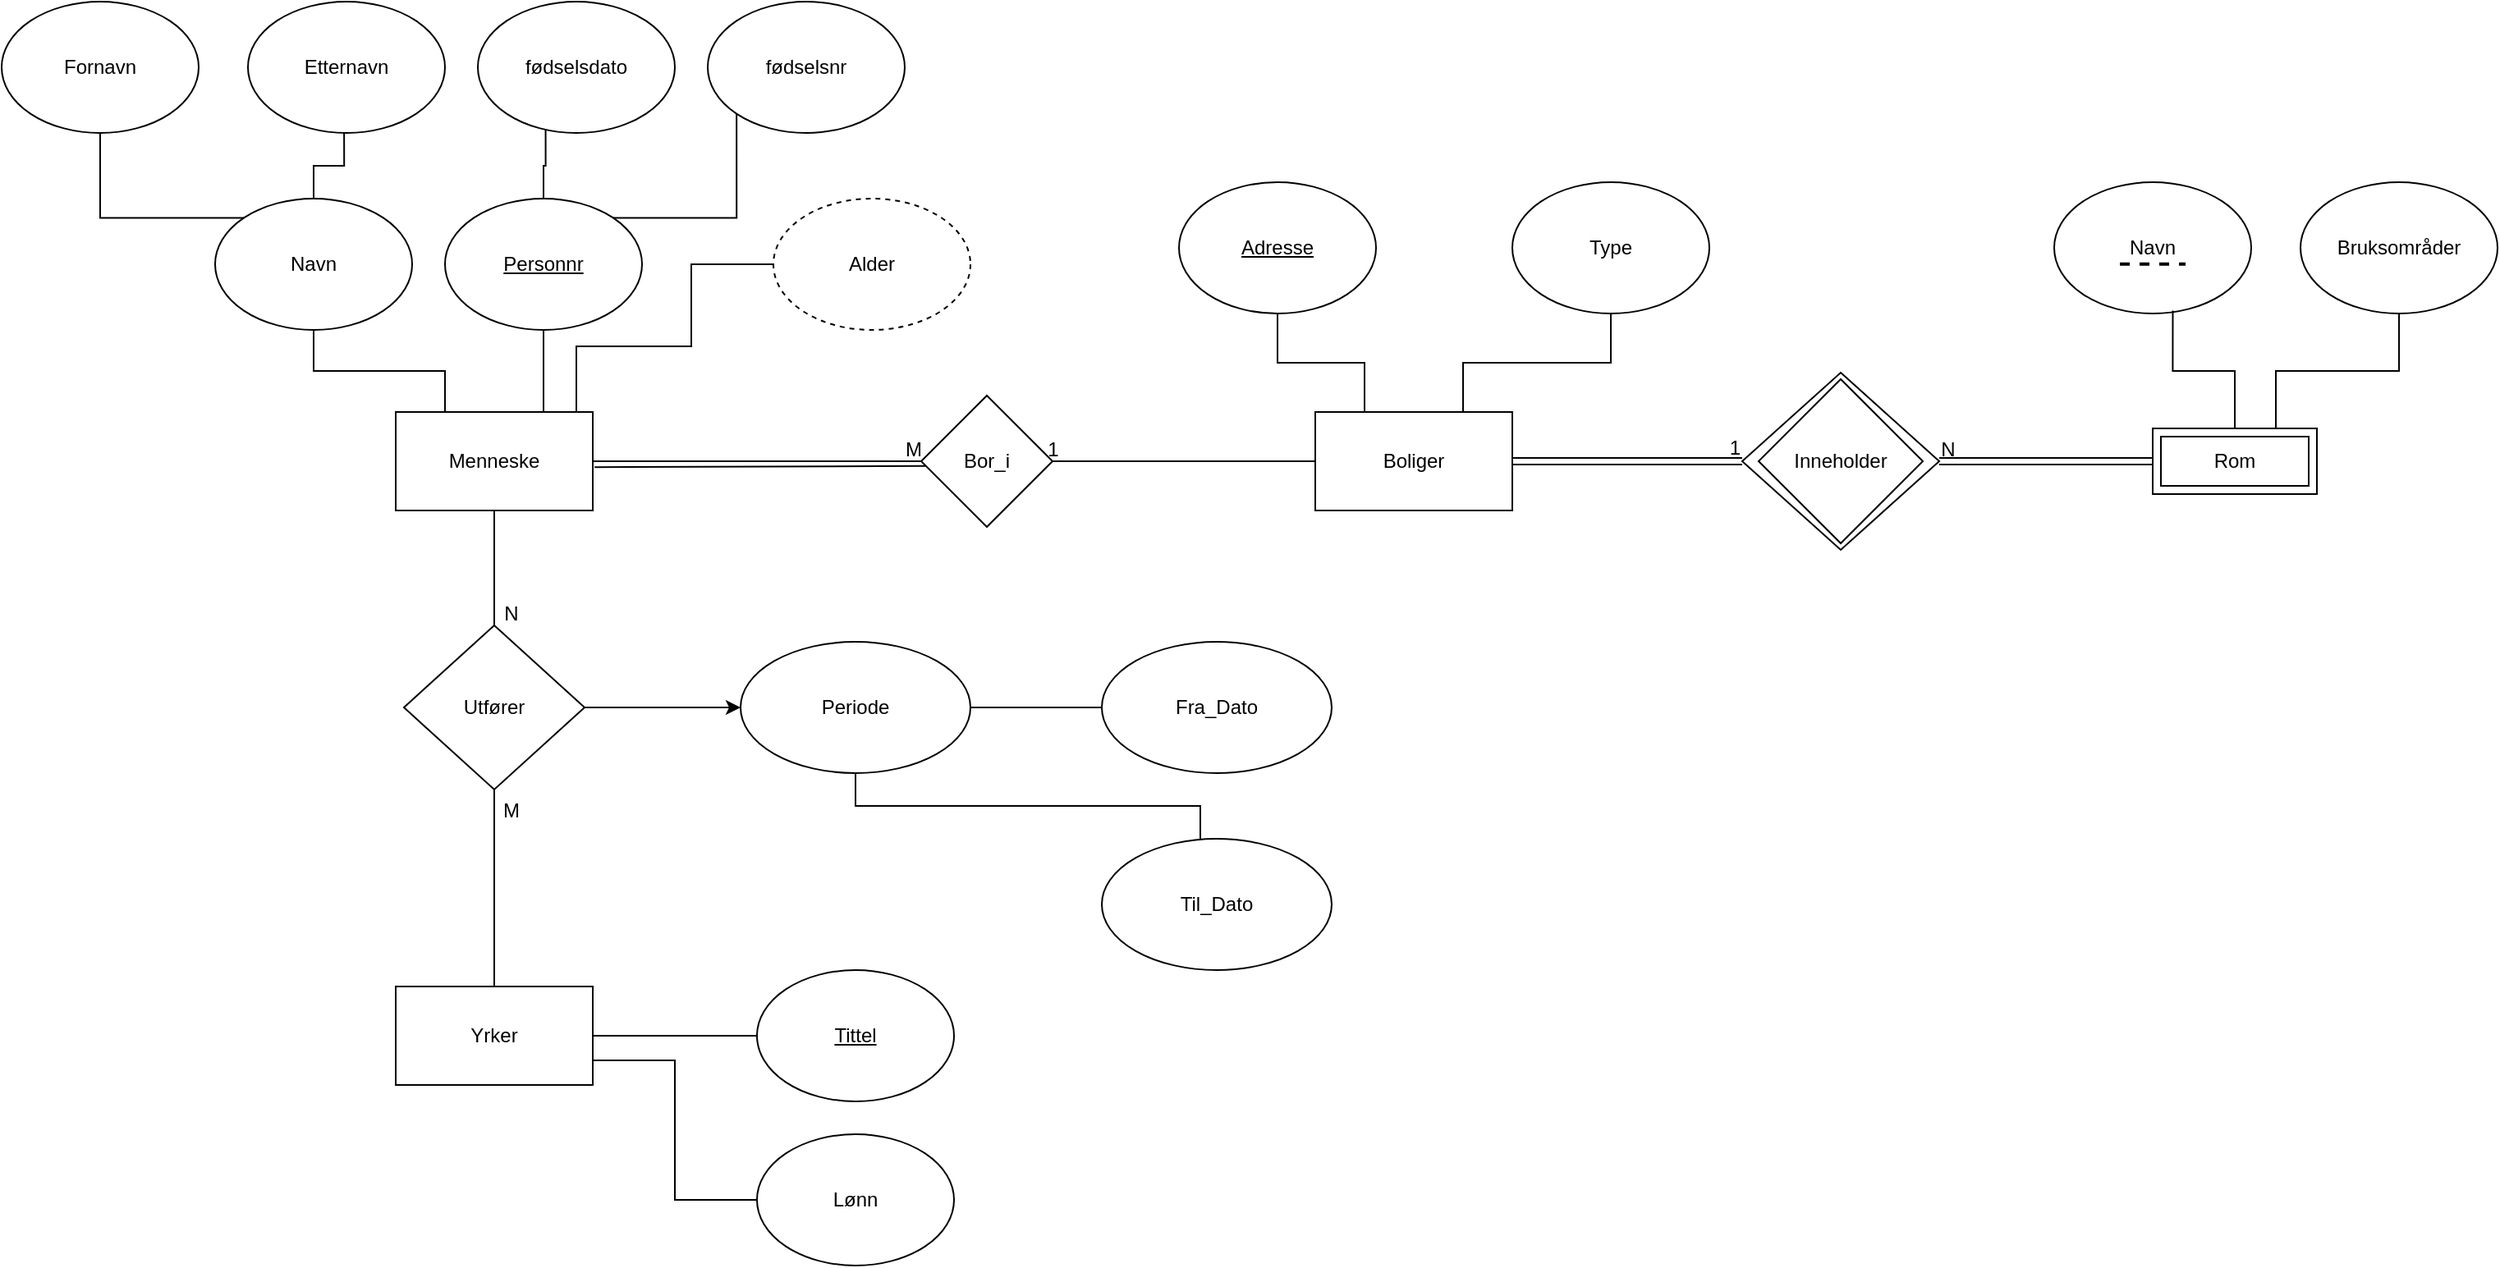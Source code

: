 <mxfile version="21.7.4" type="github">
  <diagram name="Page-1" id="F13M3PTqx_8kNUvedSjd">
    <mxGraphModel dx="1434" dy="769" grid="1" gridSize="10" guides="1" tooltips="1" connect="1" arrows="1" fold="1" page="1" pageScale="1" pageWidth="827" pageHeight="1169" math="0" shadow="0">
      <root>
        <mxCell id="0" />
        <mxCell id="1" parent="0" />
        <mxCell id="RuO9l1L-OgYIJ2cfLx8g-15" style="edgeStyle=orthogonalEdgeStyle;rounded=0;orthogonalLoop=1;jettySize=auto;html=1;exitX=0.75;exitY=0;exitDx=0;exitDy=0;entryX=0.5;entryY=1;entryDx=0;entryDy=0;endArrow=none;endFill=0;" parent="1" source="RuO9l1L-OgYIJ2cfLx8g-1" target="RuO9l1L-OgYIJ2cfLx8g-5" edge="1">
          <mxGeometry relative="1" as="geometry" />
        </mxCell>
        <mxCell id="RuO9l1L-OgYIJ2cfLx8g-16" style="edgeStyle=orthogonalEdgeStyle;rounded=0;orthogonalLoop=1;jettySize=auto;html=1;exitX=0.25;exitY=0;exitDx=0;exitDy=0;entryX=0.5;entryY=1;entryDx=0;entryDy=0;endArrow=none;endFill=0;" parent="1" source="RuO9l1L-OgYIJ2cfLx8g-1" target="RuO9l1L-OgYIJ2cfLx8g-2" edge="1">
          <mxGeometry relative="1" as="geometry" />
        </mxCell>
        <mxCell id="RuO9l1L-OgYIJ2cfLx8g-17" style="edgeStyle=orthogonalEdgeStyle;rounded=0;orthogonalLoop=1;jettySize=auto;html=1;exitX=0.877;exitY=0.008;exitDx=0;exitDy=0;entryX=0;entryY=0.5;entryDx=0;entryDy=0;endArrow=none;endFill=0;exitPerimeter=0;" parent="1" source="RuO9l1L-OgYIJ2cfLx8g-1" target="RuO9l1L-OgYIJ2cfLx8g-14" edge="1">
          <mxGeometry relative="1" as="geometry">
            <Array as="points">
              <mxPoint x="460" y="271" />
              <mxPoint x="460" y="230" />
              <mxPoint x="530" y="230" />
              <mxPoint x="530" y="180" />
            </Array>
          </mxGeometry>
        </mxCell>
        <mxCell id="RuO9l1L-OgYIJ2cfLx8g-26" style="edgeStyle=orthogonalEdgeStyle;rounded=0;orthogonalLoop=1;jettySize=auto;html=1;exitX=1;exitY=0.5;exitDx=0;exitDy=0;entryX=0;entryY=0.5;entryDx=0;entryDy=0;endArrow=none;endFill=0;" parent="1" source="RuO9l1L-OgYIJ2cfLx8g-1" target="RuO9l1L-OgYIJ2cfLx8g-24" edge="1">
          <mxGeometry relative="1" as="geometry" />
        </mxCell>
        <mxCell id="RuO9l1L-OgYIJ2cfLx8g-59" value="" style="edgeStyle=orthogonalEdgeStyle;rounded=0;orthogonalLoop=1;jettySize=auto;html=1;endArrow=none;endFill=0;" parent="1" source="RuO9l1L-OgYIJ2cfLx8g-1" target="RuO9l1L-OgYIJ2cfLx8g-58" edge="1">
          <mxGeometry relative="1" as="geometry" />
        </mxCell>
        <mxCell id="RuO9l1L-OgYIJ2cfLx8g-1" value="Menneske" style="rounded=0;whiteSpace=wrap;html=1;" parent="1" vertex="1">
          <mxGeometry x="350" y="270" width="120" height="60" as="geometry" />
        </mxCell>
        <mxCell id="RuO9l1L-OgYIJ2cfLx8g-12" style="edgeStyle=orthogonalEdgeStyle;rounded=0;orthogonalLoop=1;jettySize=auto;html=1;exitX=0.5;exitY=0;exitDx=0;exitDy=0;entryX=0.488;entryY=0.982;entryDx=0;entryDy=0;entryPerimeter=0;endArrow=none;endFill=0;" parent="1" source="RuO9l1L-OgYIJ2cfLx8g-2" target="RuO9l1L-OgYIJ2cfLx8g-4" edge="1">
          <mxGeometry relative="1" as="geometry" />
        </mxCell>
        <mxCell id="RuO9l1L-OgYIJ2cfLx8g-13" style="edgeStyle=orthogonalEdgeStyle;rounded=0;orthogonalLoop=1;jettySize=auto;html=1;exitX=0;exitY=0;exitDx=0;exitDy=0;endArrow=none;endFill=0;" parent="1" source="RuO9l1L-OgYIJ2cfLx8g-2" target="RuO9l1L-OgYIJ2cfLx8g-3" edge="1">
          <mxGeometry relative="1" as="geometry" />
        </mxCell>
        <mxCell id="RuO9l1L-OgYIJ2cfLx8g-2" value="Navn" style="ellipse;whiteSpace=wrap;html=1;" parent="1" vertex="1">
          <mxGeometry x="240" y="140" width="120" height="80" as="geometry" />
        </mxCell>
        <mxCell id="RuO9l1L-OgYIJ2cfLx8g-3" value="Fornavn" style="ellipse;whiteSpace=wrap;html=1;" parent="1" vertex="1">
          <mxGeometry x="110" y="20" width="120" height="80" as="geometry" />
        </mxCell>
        <mxCell id="RuO9l1L-OgYIJ2cfLx8g-4" value="Etternavn" style="ellipse;whiteSpace=wrap;html=1;" parent="1" vertex="1">
          <mxGeometry x="260" y="20" width="120" height="80" as="geometry" />
        </mxCell>
        <mxCell id="RuO9l1L-OgYIJ2cfLx8g-9" style="edgeStyle=orthogonalEdgeStyle;rounded=0;orthogonalLoop=1;jettySize=auto;html=1;exitX=1;exitY=0;exitDx=0;exitDy=0;entryX=0;entryY=1;entryDx=0;entryDy=0;endArrow=none;endFill=0;" parent="1" source="RuO9l1L-OgYIJ2cfLx8g-5" target="RuO9l1L-OgYIJ2cfLx8g-7" edge="1">
          <mxGeometry relative="1" as="geometry" />
        </mxCell>
        <mxCell id="RuO9l1L-OgYIJ2cfLx8g-11" style="edgeStyle=orthogonalEdgeStyle;rounded=0;orthogonalLoop=1;jettySize=auto;html=1;exitX=0.5;exitY=0;exitDx=0;exitDy=0;entryX=0.344;entryY=0.974;entryDx=0;entryDy=0;entryPerimeter=0;endArrow=none;endFill=0;" parent="1" source="RuO9l1L-OgYIJ2cfLx8g-5" target="RuO9l1L-OgYIJ2cfLx8g-6" edge="1">
          <mxGeometry relative="1" as="geometry" />
        </mxCell>
        <mxCell id="RuO9l1L-OgYIJ2cfLx8g-5" value="&lt;u&gt;Personnr&lt;/u&gt;" style="ellipse;whiteSpace=wrap;html=1;" parent="1" vertex="1">
          <mxGeometry x="380" y="140" width="120" height="80" as="geometry" />
        </mxCell>
        <mxCell id="RuO9l1L-OgYIJ2cfLx8g-6" value="fødselsdato" style="ellipse;whiteSpace=wrap;html=1;" parent="1" vertex="1">
          <mxGeometry x="400" y="20" width="120" height="80" as="geometry" />
        </mxCell>
        <mxCell id="RuO9l1L-OgYIJ2cfLx8g-7" value="fødselsnr" style="ellipse;whiteSpace=wrap;html=1;" parent="1" vertex="1">
          <mxGeometry x="540" y="20" width="120" height="80" as="geometry" />
        </mxCell>
        <mxCell id="RuO9l1L-OgYIJ2cfLx8g-14" value="Alder" style="ellipse;whiteSpace=wrap;html=1;dashed=1;" parent="1" vertex="1">
          <mxGeometry x="580" y="140" width="120" height="80" as="geometry" />
        </mxCell>
        <mxCell id="RuO9l1L-OgYIJ2cfLx8g-35" style="edgeStyle=orthogonalEdgeStyle;rounded=0;orthogonalLoop=1;jettySize=auto;html=1;exitX=0.25;exitY=0;exitDx=0;exitDy=0;endArrow=none;endFill=0;" parent="1" source="RuO9l1L-OgYIJ2cfLx8g-18" target="RuO9l1L-OgYIJ2cfLx8g-33" edge="1">
          <mxGeometry relative="1" as="geometry" />
        </mxCell>
        <mxCell id="RuO9l1L-OgYIJ2cfLx8g-36" style="edgeStyle=orthogonalEdgeStyle;rounded=0;orthogonalLoop=1;jettySize=auto;html=1;exitX=0.75;exitY=0;exitDx=0;exitDy=0;endArrow=none;endFill=0;" parent="1" source="RuO9l1L-OgYIJ2cfLx8g-18" target="RuO9l1L-OgYIJ2cfLx8g-34" edge="1">
          <mxGeometry relative="1" as="geometry" />
        </mxCell>
        <mxCell id="RuO9l1L-OgYIJ2cfLx8g-18" value="Boliger" style="rounded=0;whiteSpace=wrap;html=1;" parent="1" vertex="1">
          <mxGeometry x="910" y="270" width="120" height="60" as="geometry" />
        </mxCell>
        <mxCell id="RuO9l1L-OgYIJ2cfLx8g-27" style="edgeStyle=orthogonalEdgeStyle;rounded=0;orthogonalLoop=1;jettySize=auto;html=1;exitX=1;exitY=0.5;exitDx=0;exitDy=0;entryX=0;entryY=0.5;entryDx=0;entryDy=0;endArrow=none;endFill=0;" parent="1" source="RuO9l1L-OgYIJ2cfLx8g-24" target="RuO9l1L-OgYIJ2cfLx8g-18" edge="1">
          <mxGeometry relative="1" as="geometry" />
        </mxCell>
        <mxCell id="RuO9l1L-OgYIJ2cfLx8g-24" value="Bor_i" style="rhombus;whiteSpace=wrap;html=1;" parent="1" vertex="1">
          <mxGeometry x="670" y="260" width="80" height="80" as="geometry" />
        </mxCell>
        <mxCell id="RuO9l1L-OgYIJ2cfLx8g-30" value="1" style="text;html=1;align=center;verticalAlign=middle;resizable=0;points=[];autosize=1;strokeColor=none;fillColor=none;" parent="1" vertex="1">
          <mxGeometry x="735" y="278" width="30" height="30" as="geometry" />
        </mxCell>
        <mxCell id="RuO9l1L-OgYIJ2cfLx8g-31" value="M" style="text;html=1;align=center;verticalAlign=middle;resizable=0;points=[];autosize=1;strokeColor=none;fillColor=none;" parent="1" vertex="1">
          <mxGeometry x="650" y="278" width="30" height="30" as="geometry" />
        </mxCell>
        <mxCell id="RuO9l1L-OgYIJ2cfLx8g-33" value="&lt;u&gt;Adresse&lt;/u&gt;" style="ellipse;whiteSpace=wrap;html=1;" parent="1" vertex="1">
          <mxGeometry x="827" y="130" width="120" height="80" as="geometry" />
        </mxCell>
        <mxCell id="RuO9l1L-OgYIJ2cfLx8g-34" value="&lt;div&gt;Type&lt;/div&gt;" style="ellipse;whiteSpace=wrap;html=1;" parent="1" vertex="1">
          <mxGeometry x="1030" y="130" width="120" height="80" as="geometry" />
        </mxCell>
        <mxCell id="RuO9l1L-OgYIJ2cfLx8g-37" value="Inneholder" style="rhombus;whiteSpace=wrap;html=1;" parent="1" vertex="1">
          <mxGeometry x="1170" y="246" width="120" height="108" as="geometry" />
        </mxCell>
        <mxCell id="RuO9l1L-OgYIJ2cfLx8g-57" style="edgeStyle=orthogonalEdgeStyle;rounded=0;orthogonalLoop=1;jettySize=auto;html=1;exitX=0.75;exitY=0;exitDx=0;exitDy=0;entryX=0.5;entryY=1;entryDx=0;entryDy=0;endArrow=none;endFill=0;" parent="1" source="7yMVdNxwcbJNJOIwG-Q_-1" target="RuO9l1L-OgYIJ2cfLx8g-56" edge="1">
          <mxGeometry relative="1" as="geometry">
            <Array as="points">
              <mxPoint x="1495" y="245" />
              <mxPoint x="1570" y="245" />
            </Array>
          </mxGeometry>
        </mxCell>
        <mxCell id="RuO9l1L-OgYIJ2cfLx8g-43" value="Navn" style="ellipse;whiteSpace=wrap;html=1;perimeterSpacing=0;strokeColor=default;gradientColor=none;fillColor=default;" parent="1" vertex="1">
          <mxGeometry x="1360" y="130" width="120" height="80" as="geometry" />
        </mxCell>
        <mxCell id="RuO9l1L-OgYIJ2cfLx8g-47" style="edgeStyle=orthogonalEdgeStyle;rounded=0;orthogonalLoop=1;jettySize=auto;html=1;exitX=0.5;exitY=0;exitDx=0;exitDy=0;entryX=0.602;entryY=0.978;entryDx=0;entryDy=0;entryPerimeter=0;endArrow=none;endFill=0;" parent="1" source="7yMVdNxwcbJNJOIwG-Q_-1" target="RuO9l1L-OgYIJ2cfLx8g-43" edge="1">
          <mxGeometry relative="1" as="geometry">
            <mxPoint x="1470.58" y="268.18" as="sourcePoint" />
            <mxPoint x="1452.15" y="214.64" as="targetPoint" />
          </mxGeometry>
        </mxCell>
        <mxCell id="RuO9l1L-OgYIJ2cfLx8g-48" value="" style="endArrow=none;dashed=1;html=1;strokeWidth=2;rounded=0;" parent="1" edge="1">
          <mxGeometry width="50" height="50" relative="1" as="geometry">
            <mxPoint x="1400" y="179.82" as="sourcePoint" />
            <mxPoint x="1440" y="179.82" as="targetPoint" />
          </mxGeometry>
        </mxCell>
        <mxCell id="RuO9l1L-OgYIJ2cfLx8g-53" value="N" style="text;html=1;align=center;verticalAlign=middle;resizable=0;points=[];autosize=1;strokeColor=none;fillColor=none;" parent="1" vertex="1">
          <mxGeometry x="1280" y="278" width="30" height="30" as="geometry" />
        </mxCell>
        <mxCell id="RuO9l1L-OgYIJ2cfLx8g-55" value="" style="rhombus;whiteSpace=wrap;html=1;fillColor=none;" parent="1" vertex="1">
          <mxGeometry x="1180" y="250" width="100" height="100" as="geometry" />
        </mxCell>
        <mxCell id="RuO9l1L-OgYIJ2cfLx8g-56" value="Bruksområder" style="ellipse;whiteSpace=wrap;html=1;" parent="1" vertex="1">
          <mxGeometry x="1510" y="130" width="120" height="80" as="geometry" />
        </mxCell>
        <mxCell id="RuO9l1L-OgYIJ2cfLx8g-64" style="edgeStyle=orthogonalEdgeStyle;rounded=0;orthogonalLoop=1;jettySize=auto;html=1;exitX=0.5;exitY=1;exitDx=0;exitDy=0;entryX=0.5;entryY=0;entryDx=0;entryDy=0;endArrow=none;endFill=0;" parent="1" source="RuO9l1L-OgYIJ2cfLx8g-58" target="RuO9l1L-OgYIJ2cfLx8g-63" edge="1">
          <mxGeometry relative="1" as="geometry" />
        </mxCell>
        <mxCell id="RuO9l1L-OgYIJ2cfLx8g-67" value="" style="edgeStyle=orthogonalEdgeStyle;rounded=0;orthogonalLoop=1;jettySize=auto;html=1;" parent="1" source="RuO9l1L-OgYIJ2cfLx8g-58" target="RuO9l1L-OgYIJ2cfLx8g-66" edge="1">
          <mxGeometry relative="1" as="geometry" />
        </mxCell>
        <mxCell id="RuO9l1L-OgYIJ2cfLx8g-58" value="Utfører" style="rhombus;whiteSpace=wrap;html=1;rounded=0;" parent="1" vertex="1">
          <mxGeometry x="355" y="400" width="110" height="100" as="geometry" />
        </mxCell>
        <mxCell id="RuO9l1L-OgYIJ2cfLx8g-62" value="" style="endArrow=none;html=1;rounded=0;exitX=1.009;exitY=0.56;exitDx=0;exitDy=0;exitPerimeter=0;entryX=0.033;entryY=0.536;entryDx=0;entryDy=0;entryPerimeter=0;" parent="1" source="RuO9l1L-OgYIJ2cfLx8g-1" target="RuO9l1L-OgYIJ2cfLx8g-24" edge="1">
          <mxGeometry width="50" height="50" relative="1" as="geometry">
            <mxPoint x="550" y="340" as="sourcePoint" />
            <mxPoint x="600" y="290" as="targetPoint" />
          </mxGeometry>
        </mxCell>
        <mxCell id="RuO9l1L-OgYIJ2cfLx8g-74" style="edgeStyle=orthogonalEdgeStyle;rounded=0;orthogonalLoop=1;jettySize=auto;html=1;exitX=1;exitY=0.5;exitDx=0;exitDy=0;entryX=0;entryY=0.5;entryDx=0;entryDy=0;endArrow=none;endFill=0;" parent="1" source="RuO9l1L-OgYIJ2cfLx8g-63" target="RuO9l1L-OgYIJ2cfLx8g-73" edge="1">
          <mxGeometry relative="1" as="geometry" />
        </mxCell>
        <mxCell id="RuO9l1L-OgYIJ2cfLx8g-76" style="edgeStyle=orthogonalEdgeStyle;rounded=0;orthogonalLoop=1;jettySize=auto;html=1;exitX=1;exitY=0.75;exitDx=0;exitDy=0;entryX=0;entryY=0.5;entryDx=0;entryDy=0;endArrow=none;endFill=0;" parent="1" source="RuO9l1L-OgYIJ2cfLx8g-63" target="RuO9l1L-OgYIJ2cfLx8g-75" edge="1">
          <mxGeometry relative="1" as="geometry" />
        </mxCell>
        <mxCell id="RuO9l1L-OgYIJ2cfLx8g-63" value="Yrker" style="rounded=0;whiteSpace=wrap;html=1;" parent="1" vertex="1">
          <mxGeometry x="350" y="620" width="120" height="60" as="geometry" />
        </mxCell>
        <mxCell id="RuO9l1L-OgYIJ2cfLx8g-69" value="" style="edgeStyle=orthogonalEdgeStyle;rounded=0;orthogonalLoop=1;jettySize=auto;html=1;endArrow=none;endFill=0;" parent="1" source="RuO9l1L-OgYIJ2cfLx8g-66" target="RuO9l1L-OgYIJ2cfLx8g-68" edge="1">
          <mxGeometry relative="1" as="geometry" />
        </mxCell>
        <mxCell id="RuO9l1L-OgYIJ2cfLx8g-72" value="" style="edgeStyle=orthogonalEdgeStyle;rounded=0;orthogonalLoop=1;jettySize=auto;html=1;endArrow=none;endFill=0;" parent="1" source="RuO9l1L-OgYIJ2cfLx8g-66" target="RuO9l1L-OgYIJ2cfLx8g-71" edge="1">
          <mxGeometry relative="1" as="geometry">
            <Array as="points">
              <mxPoint x="630" y="510" />
              <mxPoint x="840" y="510" />
            </Array>
          </mxGeometry>
        </mxCell>
        <mxCell id="RuO9l1L-OgYIJ2cfLx8g-66" value="Periode" style="ellipse;whiteSpace=wrap;html=1;rounded=0;" parent="1" vertex="1">
          <mxGeometry x="560" y="410" width="140" height="80" as="geometry" />
        </mxCell>
        <mxCell id="RuO9l1L-OgYIJ2cfLx8g-68" value="Fra_Dato" style="ellipse;whiteSpace=wrap;html=1;rounded=0;" parent="1" vertex="1">
          <mxGeometry x="780" y="410" width="140" height="80" as="geometry" />
        </mxCell>
        <mxCell id="RuO9l1L-OgYIJ2cfLx8g-71" value="Til_Dato" style="ellipse;whiteSpace=wrap;html=1;rounded=0;" parent="1" vertex="1">
          <mxGeometry x="780" y="530" width="140" height="80" as="geometry" />
        </mxCell>
        <mxCell id="RuO9l1L-OgYIJ2cfLx8g-73" value="&lt;u&gt;Tittel&lt;/u&gt;" style="ellipse;whiteSpace=wrap;html=1;" parent="1" vertex="1">
          <mxGeometry x="570" y="610" width="120" height="80" as="geometry" />
        </mxCell>
        <mxCell id="RuO9l1L-OgYIJ2cfLx8g-75" value="Lønn" style="ellipse;whiteSpace=wrap;html=1;" parent="1" vertex="1">
          <mxGeometry x="570" y="710" width="120" height="80" as="geometry" />
        </mxCell>
        <mxCell id="RuO9l1L-OgYIJ2cfLx8g-77" value="N" style="text;html=1;align=center;verticalAlign=middle;resizable=0;points=[];autosize=1;strokeColor=none;fillColor=none;" parent="1" vertex="1">
          <mxGeometry x="405" y="378" width="30" height="30" as="geometry" />
        </mxCell>
        <mxCell id="RuO9l1L-OgYIJ2cfLx8g-78" value="M" style="text;html=1;align=center;verticalAlign=middle;resizable=0;points=[];autosize=1;strokeColor=none;fillColor=none;" parent="1" vertex="1">
          <mxGeometry x="405" y="498" width="30" height="30" as="geometry" />
        </mxCell>
        <mxCell id="7yMVdNxwcbJNJOIwG-Q_-1" value="Rom" style="shape=ext;margin=3;double=1;whiteSpace=wrap;html=1;align=center;" vertex="1" parent="1">
          <mxGeometry x="1420" y="280" width="100" height="40" as="geometry" />
        </mxCell>
        <mxCell id="7yMVdNxwcbJNJOIwG-Q_-2" value="" style="shape=link;html=1;rounded=0;entryX=0;entryY=0.5;entryDx=0;entryDy=0;" edge="1" parent="1" source="RuO9l1L-OgYIJ2cfLx8g-37" target="7yMVdNxwcbJNJOIwG-Q_-1">
          <mxGeometry relative="1" as="geometry">
            <mxPoint x="1320" y="310" as="sourcePoint" />
            <mxPoint x="1440" y="380" as="targetPoint" />
          </mxGeometry>
        </mxCell>
        <mxCell id="7yMVdNxwcbJNJOIwG-Q_-3" value="" style="resizable=0;html=1;whiteSpace=wrap;align=right;verticalAlign=bottom;" connectable="0" vertex="1" parent="7yMVdNxwcbJNJOIwG-Q_-2">
          <mxGeometry x="1" relative="1" as="geometry" />
        </mxCell>
        <mxCell id="7yMVdNxwcbJNJOIwG-Q_-5" value="" style="shape=link;html=1;rounded=0;entryX=0;entryY=0.5;entryDx=0;entryDy=0;exitX=1;exitY=0.5;exitDx=0;exitDy=0;" edge="1" parent="1" source="RuO9l1L-OgYIJ2cfLx8g-18" target="RuO9l1L-OgYIJ2cfLx8g-37">
          <mxGeometry relative="1" as="geometry">
            <mxPoint x="1030" y="380" as="sourcePoint" />
            <mxPoint x="1190" y="380" as="targetPoint" />
          </mxGeometry>
        </mxCell>
        <mxCell id="7yMVdNxwcbJNJOIwG-Q_-6" value="1" style="resizable=0;html=1;whiteSpace=wrap;align=right;verticalAlign=bottom;" connectable="0" vertex="1" parent="7yMVdNxwcbJNJOIwG-Q_-5">
          <mxGeometry x="1" relative="1" as="geometry" />
        </mxCell>
      </root>
    </mxGraphModel>
  </diagram>
</mxfile>
